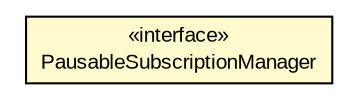 #!/usr/local/bin/dot
#
# Class diagram 
# Generated by UMLGraph version R5_6-24-gf6e263 (http://www.umlgraph.org/)
#

digraph G {
	edge [fontname="arial",fontsize=10,labelfontname="arial",labelfontsize=10];
	node [fontname="arial",fontsize=10,shape=plaintext];
	nodesep=0.25;
	ranksep=0.5;
	// org.oasis_open.docs.wsn.brw_2.PausableSubscriptionManager
	c5769 [label=<<table title="org.oasis_open.docs.wsn.brw_2.PausableSubscriptionManager" border="0" cellborder="1" cellspacing="0" cellpadding="2" port="p" bgcolor="lemonChiffon" href="./PausableSubscriptionManager.html">
		<tr><td><table border="0" cellspacing="0" cellpadding="1">
<tr><td align="center" balign="center"> &#171;interface&#187; </td></tr>
<tr><td align="center" balign="center"> PausableSubscriptionManager </td></tr>
		</table></td></tr>
		</table>>, URL="./PausableSubscriptionManager.html", fontname="arial", fontcolor="black", fontsize=10.0];
}

